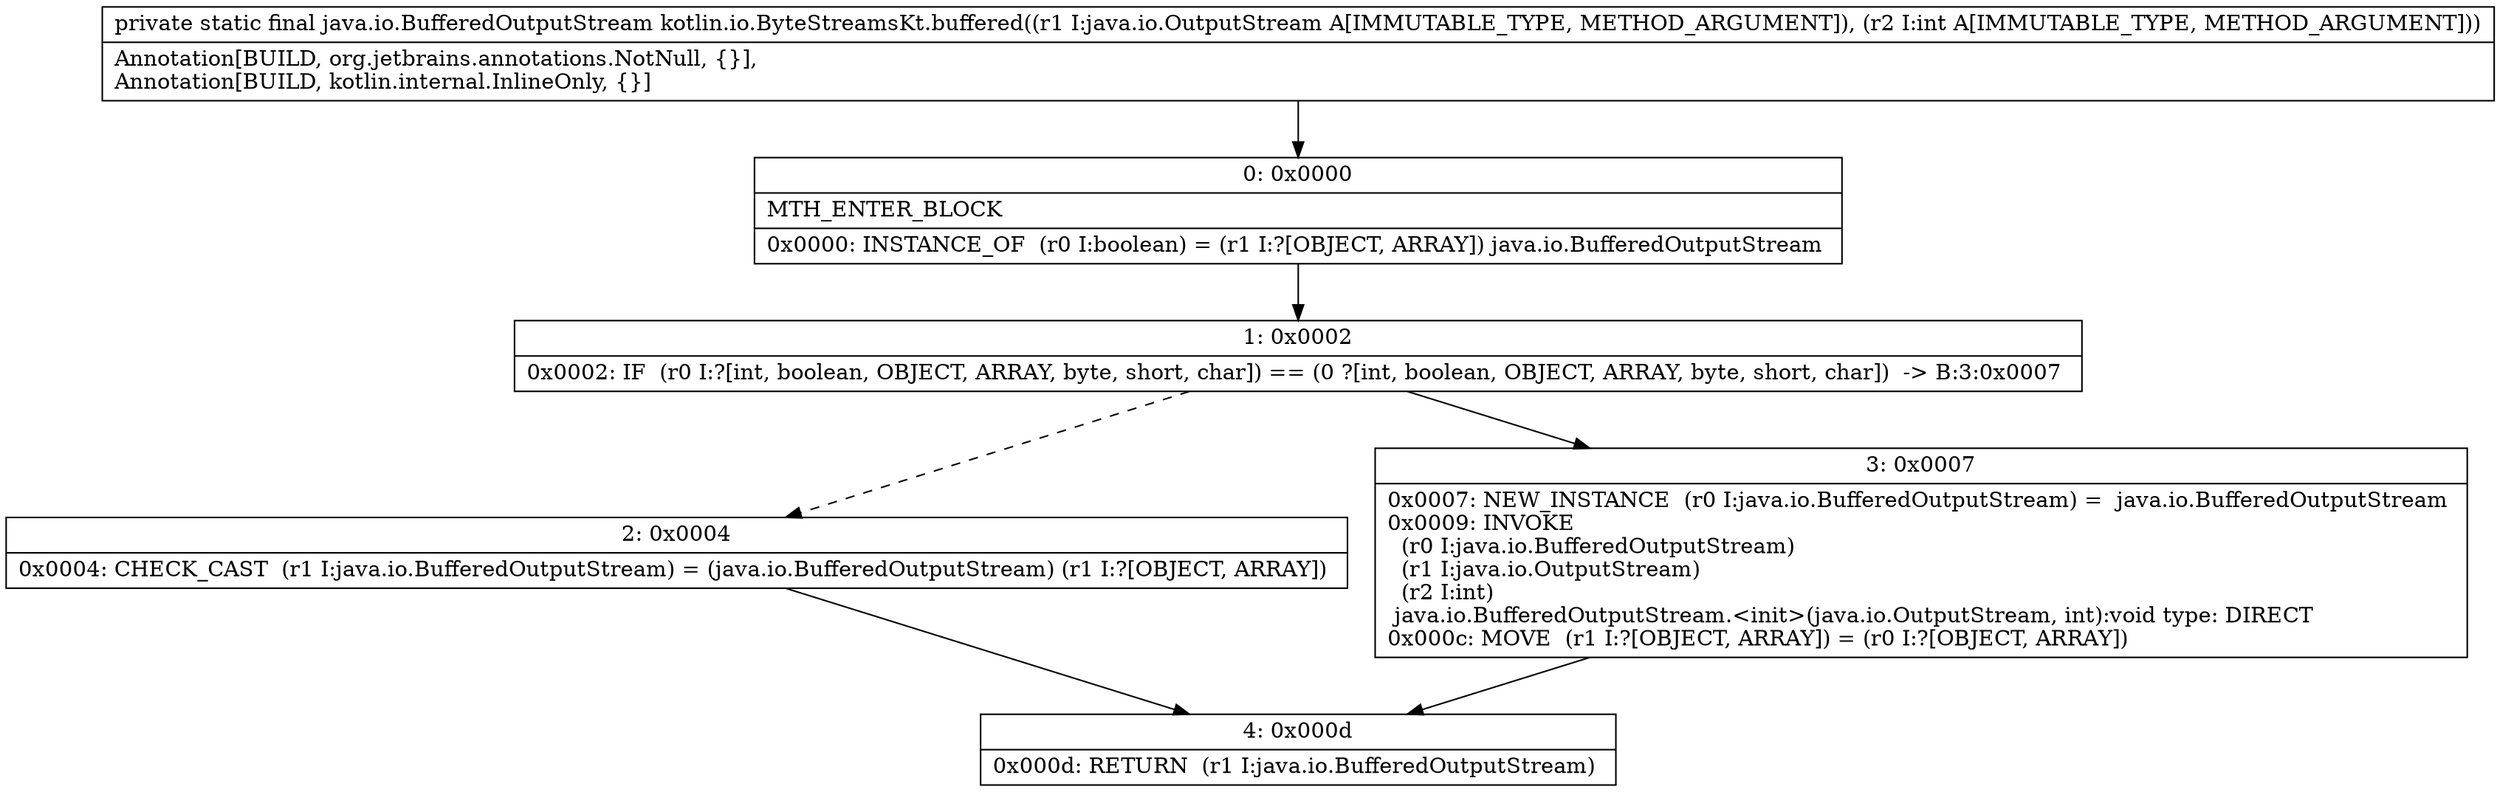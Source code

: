 digraph "CFG forkotlin.io.ByteStreamsKt.buffered(Ljava\/io\/OutputStream;I)Ljava\/io\/BufferedOutputStream;" {
Node_0 [shape=record,label="{0\:\ 0x0000|MTH_ENTER_BLOCK\l|0x0000: INSTANCE_OF  (r0 I:boolean) = (r1 I:?[OBJECT, ARRAY]) java.io.BufferedOutputStream \l}"];
Node_1 [shape=record,label="{1\:\ 0x0002|0x0002: IF  (r0 I:?[int, boolean, OBJECT, ARRAY, byte, short, char]) == (0 ?[int, boolean, OBJECT, ARRAY, byte, short, char])  \-\> B:3:0x0007 \l}"];
Node_2 [shape=record,label="{2\:\ 0x0004|0x0004: CHECK_CAST  (r1 I:java.io.BufferedOutputStream) = (java.io.BufferedOutputStream) (r1 I:?[OBJECT, ARRAY]) \l}"];
Node_3 [shape=record,label="{3\:\ 0x0007|0x0007: NEW_INSTANCE  (r0 I:java.io.BufferedOutputStream) =  java.io.BufferedOutputStream \l0x0009: INVOKE  \l  (r0 I:java.io.BufferedOutputStream)\l  (r1 I:java.io.OutputStream)\l  (r2 I:int)\l java.io.BufferedOutputStream.\<init\>(java.io.OutputStream, int):void type: DIRECT \l0x000c: MOVE  (r1 I:?[OBJECT, ARRAY]) = (r0 I:?[OBJECT, ARRAY]) \l}"];
Node_4 [shape=record,label="{4\:\ 0x000d|0x000d: RETURN  (r1 I:java.io.BufferedOutputStream) \l}"];
MethodNode[shape=record,label="{private static final java.io.BufferedOutputStream kotlin.io.ByteStreamsKt.buffered((r1 I:java.io.OutputStream A[IMMUTABLE_TYPE, METHOD_ARGUMENT]), (r2 I:int A[IMMUTABLE_TYPE, METHOD_ARGUMENT]))  | Annotation[BUILD, org.jetbrains.annotations.NotNull, \{\}], \lAnnotation[BUILD, kotlin.internal.InlineOnly, \{\}]\l}"];
MethodNode -> Node_0;
Node_0 -> Node_1;
Node_1 -> Node_2[style=dashed];
Node_1 -> Node_3;
Node_2 -> Node_4;
Node_3 -> Node_4;
}

